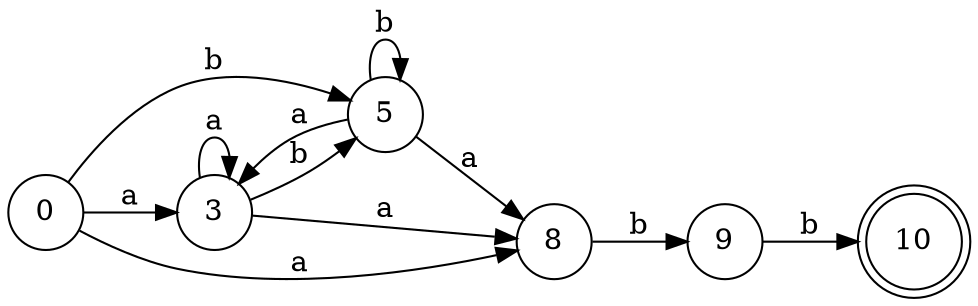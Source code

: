 digraph nfa {
	rankdir=LR;
	graph [dpi = 300];
	node [shape = doublecircle]; 10;
	node [shape = circle];
	0 ->3 [label="a"]; 0 ->8 [label="a"]; 0 ->5 [label="b"];
    3->3 [label="a"]; 3->8 [label="a"]; 3->5 [label="b"];
    5->3 [label="a"]; 5->8 [label="a"]; 5->5 [label="b"];
                                        8     ->9      [label="b"];
                                        9     ->10     [label="b"];
}

